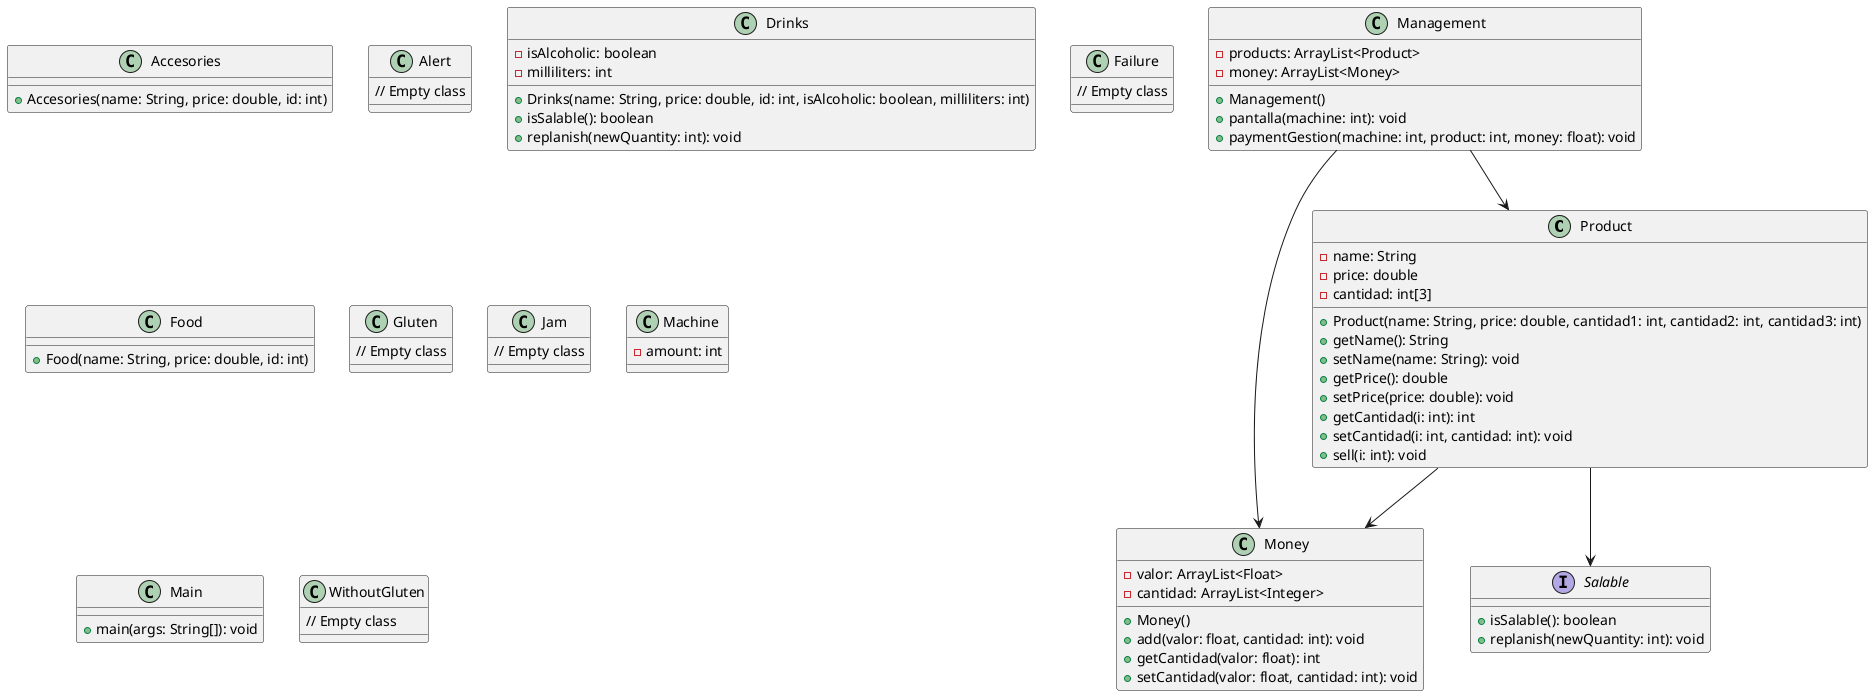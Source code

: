 @startuml

class Product {
  - name: String
  - price: double
  - cantidad: int[3]
  + Product(name: String, price: double, cantidad1: int, cantidad2: int, cantidad3: int)
  + getName(): String
  + setName(name: String): void
  + getPrice(): double
  + setPrice(price: double): void
  + getCantidad(i: int): int
  + setCantidad(i: int, cantidad: int): void
  + sell(i: int): void
}

class Money {
  - valor: ArrayList<Float>
  - cantidad: ArrayList<Integer>
  + Money()
  + add(valor: float, cantidad: int): void
  + getCantidad(valor: float): int
  + setCantidad(valor: float, cantidad: int): void
}

interface Salable {
  + isSalable(): boolean
  + replanish(newQuantity: int): void
}

class Management {
  - products: ArrayList<Product>
  - money: ArrayList<Money>
  + Management()
  + pantalla(machine: int): void
  + paymentGestion(machine: int, product: int, money: float): void
}

class Accesories {
  + Accesories(name: String, price: double, id: int)
}

class Alert {
  // Empty class
}

class Drinks {
  - isAlcoholic: boolean
  - milliliters: int
  + Drinks(name: String, price: double, id: int, isAlcoholic: boolean, milliliters: int)
  + isSalable(): boolean
  + replanish(newQuantity: int): void
}

class Failure {
  // Empty class
}

class Food {
  + Food(name: String, price: double, id: int)
}

class Gluten {
  // Empty class
}

class Jam {
  // Empty class
}

class Machine {
  - amount: int
}

class Main {
  + main(args: String[]): void
}

class WithoutGluten {
  // Empty class
}

Product --> Salable
Product --> Money
Management --> Product
Management --> Money

@enduml